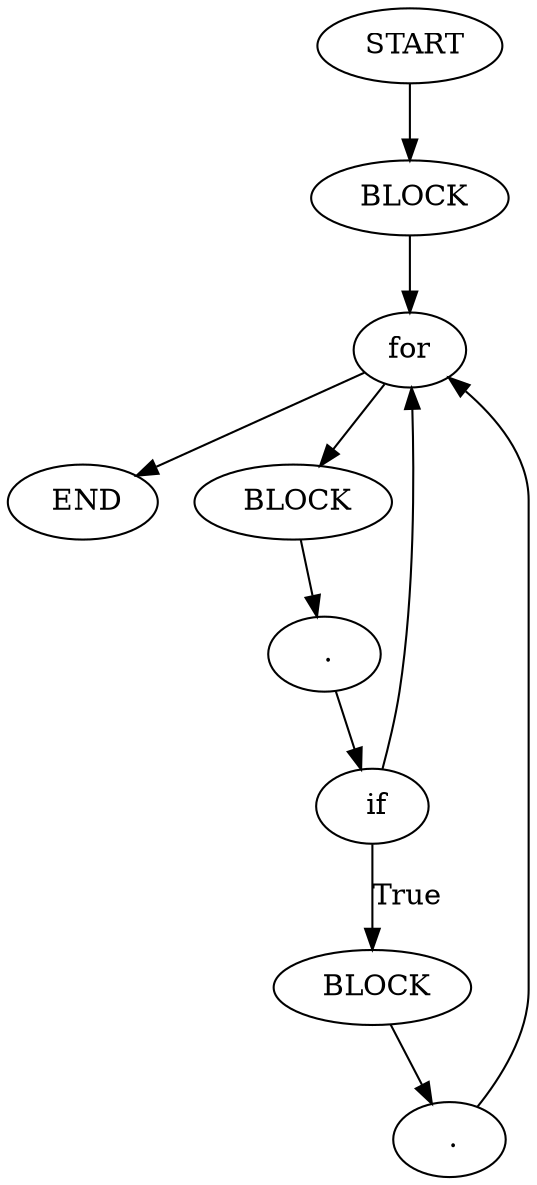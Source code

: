 digraph testGraph {
2[label=" START"]
5[label="BLOCK"]
2 -> 5[color=black]
5[label=" BLOCK"]
17[label="for"]
5 -> 17[color=black]
17[label=" for"]
3[label="END"]
17 -> 3[color=black]
22[label="BLOCK"]
17 -> 22[color=black]
3[label=" END"]
22[label=" BLOCK"]
23[label="."]
22 -> 23[color=black]
23[label=" ."]
27[label="if"]
23 -> 27[color=black]
27[label=" if"]
28[label="BLOCK"]
27 -> 28[label="True",color=black]
17[label="for"]
27 -> 17[color=black]
28[label=" BLOCK"]
29[label="."]
28 -> 29[color=black]
29[label=" ."]
17[label="for"]
29 -> 17[color=black]
}
